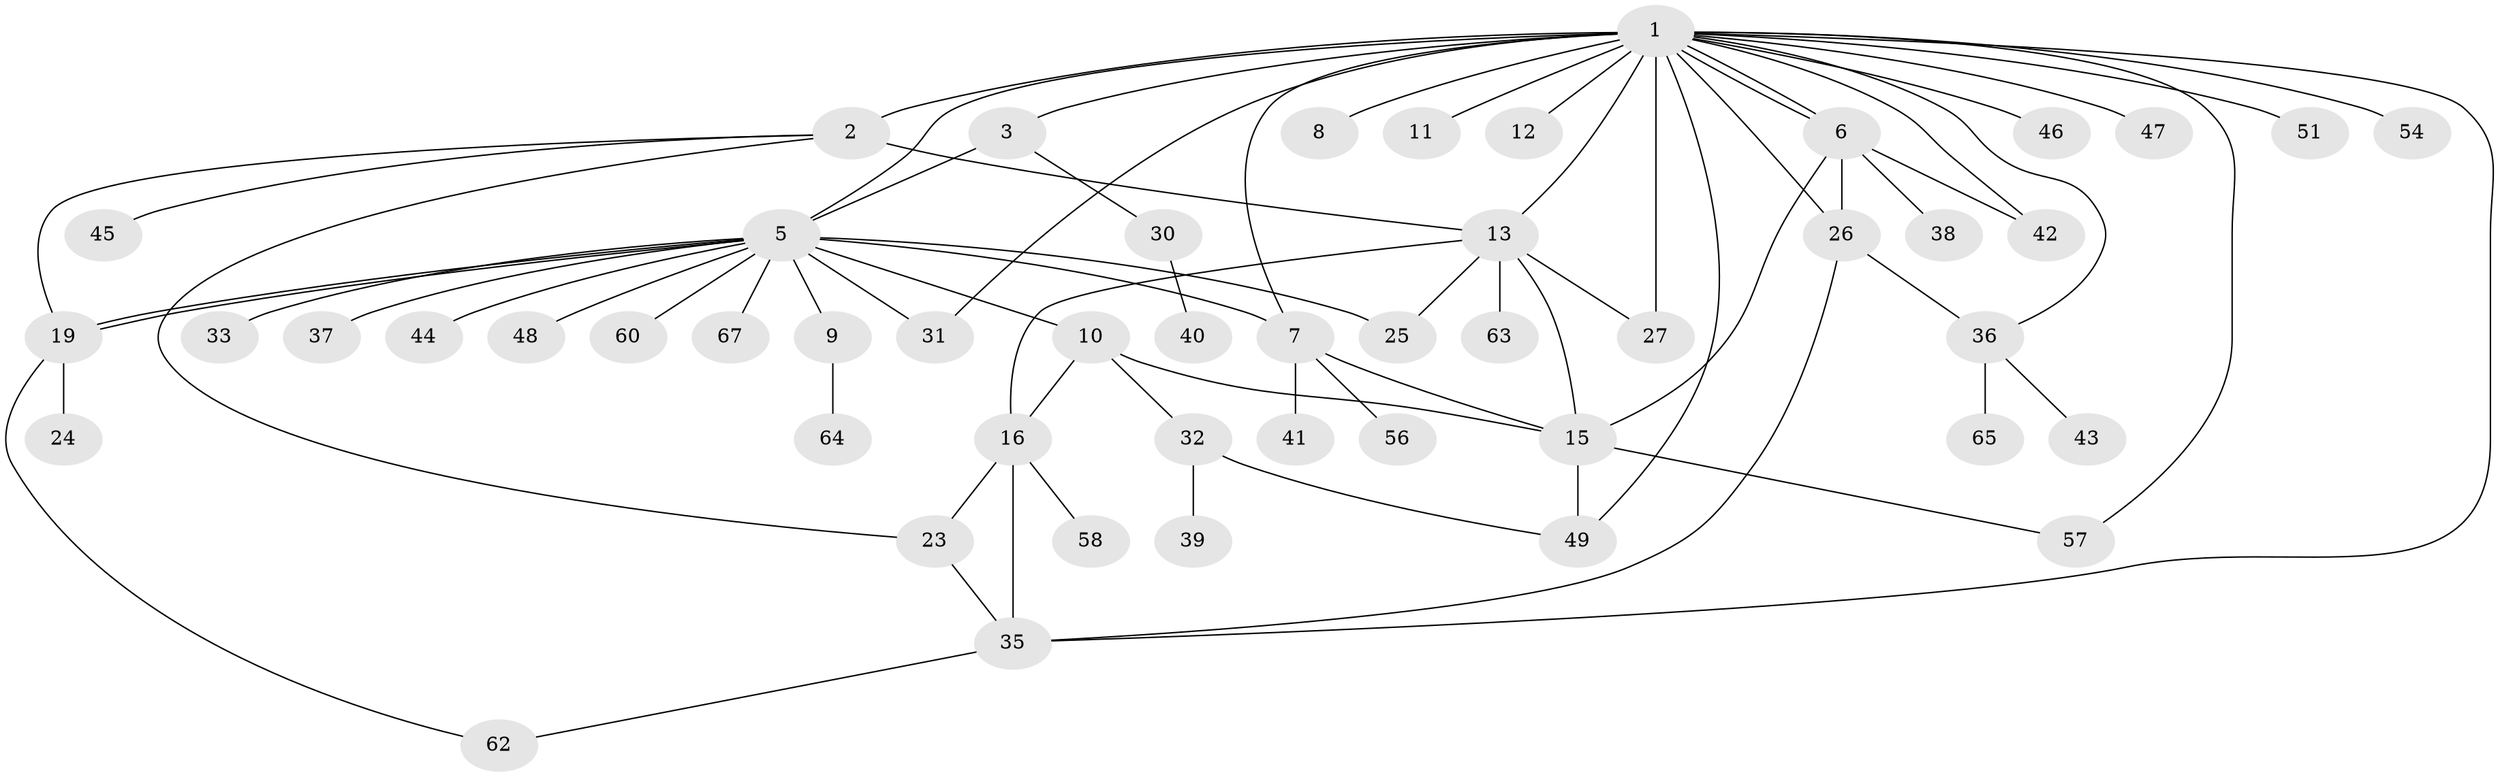 // original degree distribution, {17: 0.014705882352941176, 3: 0.1323529411764706, 4: 0.07352941176470588, 10: 0.014705882352941176, 14: 0.014705882352941176, 7: 0.04411764705882353, 1: 0.5147058823529411, 5: 0.029411764705882353, 6: 0.058823529411764705, 2: 0.10294117647058823}
// Generated by graph-tools (version 1.1) at 2025/41/03/06/25 10:41:47]
// undirected, 50 vertices, 73 edges
graph export_dot {
graph [start="1"]
  node [color=gray90,style=filled];
  1 [super="+4"];
  2 [super="+17"];
  3 [super="+55"];
  5 [super="+18"];
  6 [super="+21"];
  7 [super="+29"];
  8;
  9 [super="+22"];
  10 [super="+14"];
  11;
  12;
  13 [super="+20"];
  15 [super="+50"];
  16 [super="+68"];
  19 [super="+28"];
  23;
  24;
  25 [super="+53"];
  26;
  27;
  30 [super="+34"];
  31;
  32 [super="+52"];
  33 [super="+59"];
  35 [super="+66"];
  36 [super="+61"];
  37;
  38;
  39;
  40;
  41;
  42;
  43;
  44;
  45;
  46;
  47;
  48;
  49;
  51;
  54;
  56;
  57;
  58;
  60;
  62;
  63;
  64;
  65;
  67;
  1 -- 2 [weight=2];
  1 -- 3;
  1 -- 5 [weight=2];
  1 -- 6;
  1 -- 6;
  1 -- 7;
  1 -- 8;
  1 -- 11;
  1 -- 26;
  1 -- 27;
  1 -- 46;
  1 -- 49;
  1 -- 51;
  1 -- 54;
  1 -- 57;
  1 -- 35;
  1 -- 36;
  1 -- 42;
  1 -- 12;
  1 -- 13 [weight=2];
  1 -- 47;
  1 -- 31;
  2 -- 13 [weight=2];
  2 -- 19;
  2 -- 45;
  2 -- 23;
  3 -- 30;
  3 -- 5;
  5 -- 7;
  5 -- 9;
  5 -- 10;
  5 -- 19;
  5 -- 19;
  5 -- 25;
  5 -- 31;
  5 -- 33;
  5 -- 37;
  5 -- 44;
  5 -- 60;
  5 -- 67;
  5 -- 48;
  6 -- 15;
  6 -- 26;
  6 -- 38;
  6 -- 42;
  7 -- 41;
  7 -- 56;
  7 -- 15;
  9 -- 64;
  10 -- 15;
  10 -- 16;
  10 -- 32;
  13 -- 15;
  13 -- 16;
  13 -- 25;
  13 -- 27;
  13 -- 63;
  15 -- 49;
  15 -- 57;
  16 -- 35;
  16 -- 58;
  16 -- 23;
  19 -- 24;
  19 -- 62;
  23 -- 35;
  26 -- 35;
  26 -- 36;
  30 -- 40;
  32 -- 39;
  32 -- 49;
  35 -- 62;
  36 -- 43;
  36 -- 65;
}
